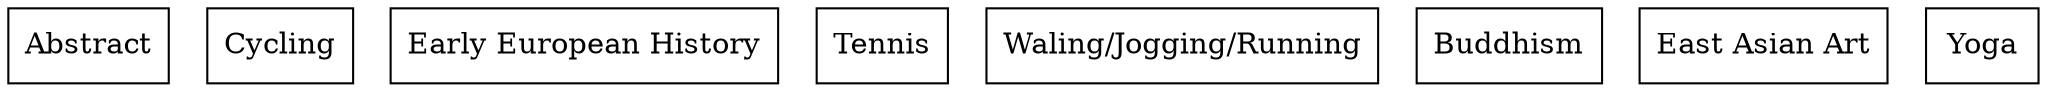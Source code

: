 digraph FEM {
  //splines=ortho;
  node[shape=box];
  abstrct[label="Abstract"];
  cycling2[label="Cycling"];
  eeh[label="Early European History"];
  tennis[label="Tennis"];
  walk[label="Waling/Jogging/Running"];
  budd[label="Buddhism"];
  eaa[label="East Asian Art"];
  yoga[label="Yoga"];
  
  //mwf89->mwf910a[label="Cycling"];
}
